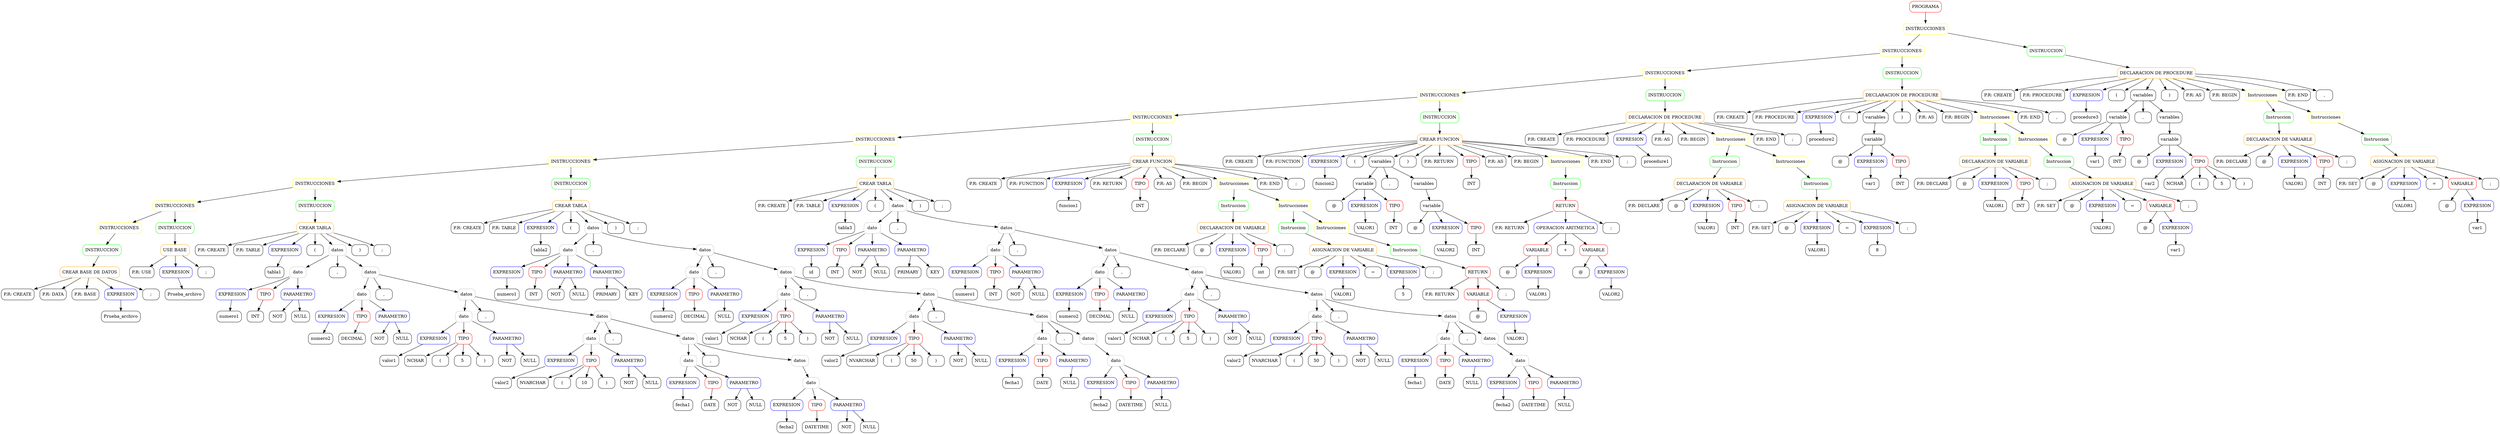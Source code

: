 digraph AST {
node [shape=box, style=rounded];
n472003816[label="PROGRAMA" color="red"];
n9490994216[label="INSTRUCCIONES" color="yellow"];
n1884111458[label="INSTRUCCIONES" color="yellow"];
n6741287266[label="INSTRUCCIONES" color="yellow"];
n9803706878[label="INSTRUCCIONES" color="yellow"];
n8720696045[label="INSTRUCCIONES" color="yellow"];
n3235164713[label="INSTRUCCIONES" color="yellow"];
n5487407265[label="INSTRUCCIONES" color="yellow"];
n6424564644[label="INSTRUCCIONES" color="yellow"];
n7182105789[label="INSTRUCCIONES" color="yellow"];
n9253237626[label="INSTRUCCIONES" color="yellow"];
n4396111686[label="INSTRUCCION" color="green"];
n9420139201[label="CREAR BASE DE DATOS" color="orange"];
n2575911824[label="P.R: CREATE" color="black"];
n9420139201 -> n2575911824; 
n1384346658[label="P.R: DATA" color="black"];
n9420139201 -> n1384346658; 
n3555793960[label="P.R: BASE" color="black"];
n9420139201 -> n3555793960; 
n9596141764[label="EXPRESION" color="blue"];
n3604226706[label="Prueba_archivo" color="black"];
n9596141764 -> n3604226706; 
n9420139201 -> n9596141764; 
n4230468935[label=";" color="black"];
n9420139201 -> n4230468935; 
n4396111686 -> n9420139201; 
n9253237626 -> n4396111686; 
n7182105789 -> n9253237626; 
n4111715795[label="INSTRUCCION" color="green"];
n1153963367[label="USE BASE" color="orange"];
n9371443181[label="P.R: USE" color="black"];
n1153963367 -> n9371443181; 
n8434534791[label="EXPRESION" color="blue"];
n1149176951[label="Prueba_archivo" color="black"];
n8434534791 -> n1149176951; 
n1153963367 -> n8434534791; 
n595312000[label=";" color="black"];
n1153963367 -> n595312000; 
n4111715795 -> n1153963367; 
n7182105789 -> n4111715795; 
n6424564644 -> n7182105789; 
n8751678745[label="INSTRUCCION" color="green"];
n6314880016[label="CREAR TABLA" color="orange"];
n6319931633[label="P.R: CREATE" color="black"];
n6314880016 -> n6319931633; 
n5583149365[label="P.R: TABLE" color="black"];
n6314880016 -> n5583149365; 
n2247430317[label="EXPRESION" color="blue"];
n76547845[label="tabla1" color="black"];
n2247430317 -> n76547845; 
n6314880016 -> n2247430317; 
n982518696[label="(" color="black"];
n6314880016 -> n982518696; 
n7614556374[label="datos" color="gray"];
n9391046755[label="dato" color="gray"];
n2415437911[label="EXPRESION" color="blue"];
n9881246426[label="numero1" color="black"];
n2415437911 -> n9881246426; 
n9391046755 -> n2415437911; 
n7993431584[label="TIPO" color="red"];
n4289672817[label="INT" color="black"];
n7993431584 -> n4289672817; 
n9391046755 -> n7993431584; 
n7681571308[label="PARAMETRO" color="blue"];
n4266600275[label="NOT" color="black"];
n7681571308 -> n4266600275; 
n5349306282[label="NULL" color="black"];
n7681571308 -> n5349306282; 
n9391046755 -> n7681571308; 
n7614556374 -> n9391046755; 
n8287764762[label="," color="black"];
n7614556374 -> n8287764762; 
n9806786624[label="datos" color="gray"];
n1274480473[label="dato" color="gray"];
n7162608259[label="EXPRESION" color="blue"];
n3485494755[label="numero2" color="black"];
n7162608259 -> n3485494755; 
n1274480473 -> n7162608259; 
n9322872308[label="TIPO" color="red"];
n2818843799[label="DECIMAL" color="black"];
n9322872308 -> n2818843799; 
n1274480473 -> n9322872308; 
n1628714651[label="PARAMETRO" color="blue"];
n5563725317[label="NOT" color="black"];
n1628714651 -> n5563725317; 
n6655142728[label="NULL" color="black"];
n1628714651 -> n6655142728; 
n1274480473 -> n1628714651; 
n9806786624 -> n1274480473; 
n7846519666[label="," color="black"];
n9806786624 -> n7846519666; 
n4279886763[label="datos" color="gray"];
n8984465571[label="dato" color="gray"];
n5100588663[label="EXPRESION" color="blue"];
n8453119963[label="valor1" color="black"];
n5100588663 -> n8453119963; 
n8984465571 -> n5100588663; 
n3452221098[label="TIPO" color="red"];
n8707518619[label="NCHAR" color="black"];
n3452221098 -> n8707518619; 
n6556639920[label="(" color="black"];
n3452221098 -> n6556639920; 
n4802201104[label="5" color="black"];
n3452221098 -> n4802201104; 
n8133905966[label=")" color="black"];
n3452221098 -> n8133905966; 
n8984465571 -> n3452221098; 
n609804712[label="PARAMETRO" color="blue"];
n4047267237[label="NOT" color="black"];
n609804712 -> n4047267237; 
n3042858788[label="NULL" color="black"];
n609804712 -> n3042858788; 
n8984465571 -> n609804712; 
n4279886763 -> n8984465571; 
n6634618808[label="," color="black"];
n4279886763 -> n6634618808; 
n5215416538[label="datos" color="gray"];
n5270749928[label="dato" color="gray"];
n7758073063[label="EXPRESION" color="blue"];
n371618016[label="valor2" color="black"];
n7758073063 -> n371618016; 
n5270749928 -> n7758073063; 
n8151237531[label="TIPO" color="red"];
n5452604631[label="NVARCHAR" color="black"];
n8151237531 -> n5452604631; 
n8072943742[label="(" color="black"];
n8151237531 -> n8072943742; 
n7468609531[label="10" color="black"];
n8151237531 -> n7468609531; 
n7231283357[label=")" color="black"];
n8151237531 -> n7231283357; 
n5270749928 -> n8151237531; 
n5942332004[label="PARAMETRO" color="blue"];
n9035776018[label="NOT" color="black"];
n5942332004 -> n9035776018; 
n9047858238[label="NULL" color="black"];
n5942332004 -> n9047858238; 
n5270749928 -> n5942332004; 
n5215416538 -> n5270749928; 
n3759270968[label="," color="black"];
n5215416538 -> n3759270968; 
n4376371572[label="datos" color="gray"];
n9477611458[label="dato" color="gray"];
n2540345471[label="EXPRESION" color="blue"];
n4771848491[label="fecha1" color="black"];
n2540345471 -> n4771848491; 
n9477611458 -> n2540345471; 
n9540377865[label="TIPO" color="red"];
n9954045162[label="DATE" color="black"];
n9540377865 -> n9954045162; 
n9477611458 -> n9540377865; 
n2490150277[label="PARAMETRO" color="blue"];
n7441964642[label="NOT" color="black"];
n2490150277 -> n7441964642; 
n5109211035[label="NULL" color="black"];
n2490150277 -> n5109211035; 
n9477611458 -> n2490150277; 
n4376371572 -> n9477611458; 
n9613334663[label="," color="black"];
n4376371572 -> n9613334663; 
n9072531436[label="datos" color="gray"];
n4974489534[label="dato" color="gray"];
n5066634430[label="EXPRESION" color="blue"];
n6628821258[label="fecha2" color="black"];
n5066634430 -> n6628821258; 
n4974489534 -> n5066634430; 
n1381184283[label="TIPO" color="red"];
n6265654089[label="DATETIME" color="black"];
n1381184283 -> n6265654089; 
n4974489534 -> n1381184283; 
n7756573265[label="PARAMETRO" color="blue"];
n4567125763[label="NOT" color="black"];
n7756573265 -> n4567125763; 
n5178914518[label="NULL" color="black"];
n7756573265 -> n5178914518; 
n4974489534 -> n7756573265; 
n9072531436 -> n4974489534; 
n4376371572 -> n9072531436; 
n5215416538 -> n4376371572; 
n4279886763 -> n5215416538; 
n9806786624 -> n4279886763; 
n7614556374 -> n9806786624; 
n6314880016 -> n7614556374; 
n469587105[label=")" color="black"];
n6314880016 -> n469587105; 
n6573433155[label=";" color="black"];
n6314880016 -> n6573433155; 
n8751678745 -> n6314880016; 
n6424564644 -> n8751678745; 
n5487407265 -> n6424564644; 
n9820575470[label="INSTRUCCION" color="green"];
n2452775874[label="CREAR TABLA" color="orange"];
n7440624236[label="P.R: CREATE" color="black"];
n2452775874 -> n7440624236; 
n2480679189[label="P.R: TABLE" color="black"];
n2452775874 -> n2480679189; 
n3340402828[label="EXPRESION" color="blue"];
n9784713950[label="tabla2" color="black"];
n3340402828 -> n9784713950; 
n2452775874 -> n3340402828; 
n6650035920[label="(" color="black"];
n2452775874 -> n6650035920; 
n6108185625[label="datos" color="gray"];
n7403940685[label="dato" color="gray"];
n8332891297[label="EXPRESION" color="blue"];
n2895532387[label="numero1" color="black"];
n8332891297 -> n2895532387; 
n7403940685 -> n8332891297; 
n6750809266[label="TIPO" color="red"];
n6924939991[label="INT" color="black"];
n6750809266 -> n6924939991; 
n7403940685 -> n6750809266; 
n3306653756[label="PARAMETRO" color="blue"];
n9154624844[label="NOT" color="black"];
n3306653756 -> n9154624844; 
n1639910540[label="NULL" color="black"];
n3306653756 -> n1639910540; 
n7403940685 -> n3306653756; 
n9245432711[label="PARAMETRO" color="blue"];
n5526697127[label="PRIMARY" color="black"];
n9245432711 -> n5526697127; 
n1539315605[label="KEY" color="black"];
n9245432711 -> n1539315605; 
n7403940685 -> n9245432711; 
n6108185625 -> n7403940685; 
n1642790447[label="," color="black"];
n6108185625 -> n1642790447; 
n4350014347[label="datos" color="gray"];
n2304752018[label="dato" color="gray"];
n8734290455[label="EXPRESION" color="blue"];
n2039035338[label="numero2" color="black"];
n8734290455 -> n2039035338; 
n2304752018 -> n8734290455; 
n9515172497[label="TIPO" color="red"];
n3141286987[label="DECIMAL" color="black"];
n9515172497 -> n3141286987; 
n2304752018 -> n9515172497; 
n9535332909[label="PARAMETRO" color="blue"];
n9601817219[label="NULL" color="black"];
n9535332909 -> n9601817219; 
n2304752018 -> n9535332909; 
n4350014347 -> n2304752018; 
n7113209930[label="," color="black"];
n4350014347 -> n7113209930; 
n2911606719[label="datos" color="gray"];
n3555772247[label="dato" color="gray"];
n7112492382[label="EXPRESION" color="blue"];
n5859261003[label="valor1" color="black"];
n7112492382 -> n5859261003; 
n3555772247 -> n7112492382; 
n3418069865[label="TIPO" color="red"];
n6004690268[label="NCHAR" color="black"];
n3418069865 -> n6004690268; 
n4389638984[label="(" color="black"];
n3418069865 -> n4389638984; 
n1601582795[label="5" color="black"];
n3418069865 -> n1601582795; 
n5279246784[label=")" color="black"];
n3418069865 -> n5279246784; 
n3555772247 -> n3418069865; 
n2378434438[label="PARAMETRO" color="blue"];
n5205379506[label="NOT" color="black"];
n2378434438 -> n5205379506; 
n4328279089[label="NULL" color="black"];
n2378434438 -> n4328279089; 
n3555772247 -> n2378434438; 
n2911606719 -> n3555772247; 
n4413191580[label="," color="black"];
n2911606719 -> n4413191580; 
n1961299111[label="datos" color="gray"];
n6036839923[label="dato" color="gray"];
n5328951021[label="EXPRESION" color="blue"];
n2584581372[label="valor2" color="black"];
n5328951021 -> n2584581372; 
n6036839923 -> n5328951021; 
n9195541681[label="TIPO" color="red"];
n5274901522[label="NVARCHAR" color="black"];
n9195541681 -> n5274901522; 
n8628467401[label="(" color="black"];
n9195541681 -> n8628467401; 
n4540310292[label="50" color="black"];
n9195541681 -> n4540310292; 
n5159781619[label=")" color="black"];
n9195541681 -> n5159781619; 
n6036839923 -> n9195541681; 
n5887198573[label="PARAMETRO" color="blue"];
n6482019196[label="NOT" color="black"];
n5887198573 -> n6482019196; 
n8771260745[label="NULL" color="black"];
n5887198573 -> n8771260745; 
n6036839923 -> n5887198573; 
n1961299111 -> n6036839923; 
n8286109313[label="," color="black"];
n1961299111 -> n8286109313; 
n9231741666[label="datos" color="gray"];
n4825120348[label="dato" color="gray"];
n8534908491[label="EXPRESION" color="blue"];
n385794656[label="fecha1" color="black"];
n8534908491 -> n385794656; 
n4825120348 -> n8534908491; 
n3948918487[label="TIPO" color="red"];
n7784542177[label="DATE" color="black"];
n3948918487 -> n7784542177; 
n4825120348 -> n3948918487; 
n1792162654[label="PARAMETRO" color="blue"];
n6496023459[label="NULL" color="black"];
n1792162654 -> n6496023459; 
n4825120348 -> n1792162654; 
n9231741666 -> n4825120348; 
n4806101438[label="," color="black"];
n9231741666 -> n4806101438; 
n8757887165[label="datos" color="gray"];
n5421664048[label="dato" color="gray"];
n6308216444[label="EXPRESION" color="blue"];
n4571656151[label="fecha2" color="black"];
n6308216444 -> n4571656151; 
n5421664048 -> n6308216444; 
n7533788109[label="TIPO" color="red"];
n827154649[label="DATETIME" color="black"];
n7533788109 -> n827154649; 
n5421664048 -> n7533788109; 
n7484449718[label="PARAMETRO" color="blue"];
n9166563598[label="NULL" color="black"];
n7484449718 -> n9166563598; 
n5421664048 -> n7484449718; 
n8757887165 -> n5421664048; 
n9231741666 -> n8757887165; 
n1961299111 -> n9231741666; 
n2911606719 -> n1961299111; 
n4350014347 -> n2911606719; 
n6108185625 -> n4350014347; 
n2452775874 -> n6108185625; 
n3364185923[label=")" color="black"];
n2452775874 -> n3364185923; 
n6512641752[label=";" color="black"];
n2452775874 -> n6512641752; 
n9820575470 -> n2452775874; 
n5487407265 -> n9820575470; 
n3235164713 -> n5487407265; 
n2920835611[label="INSTRUCCION" color="green"];
n4925200307[label="CREAR TABLA" color="orange"];
n7870805963[label="P.R: CREATE" color="black"];
n4925200307 -> n7870805963; 
n1787031548[label="P.R: TABLE" color="black"];
n4925200307 -> n1787031548; 
n189024565[label="EXPRESION" color="blue"];
n6408952774[label="tabla3" color="black"];
n189024565 -> n6408952774; 
n4925200307 -> n189024565; 
n5853598461[label="(" color="black"];
n4925200307 -> n5853598461; 
n4388564328[label="datos" color="gray"];
n3134963344[label="dato" color="gray"];
n520112424[label="EXPRESION" color="blue"];
n4765164592[label="id" color="black"];
n520112424 -> n4765164592; 
n3134963344 -> n520112424; 
n7349488348[label="TIPO" color="red"];
n7101163897[label="INT" color="black"];
n7349488348 -> n7101163897; 
n3134963344 -> n7349488348; 
n3107619132[label="PARAMETRO" color="blue"];
n5960225491[label="NOT" color="black"];
n3107619132 -> n5960225491; 
n5004795509[label="NULL" color="black"];
n3107619132 -> n5004795509; 
n3134963344 -> n3107619132; 
n1445699384[label="PARAMETRO" color="blue"];
n2986090942[label="PRIMARY" color="black"];
n1445699384 -> n2986090942; 
n7887561333[label="KEY" color="black"];
n1445699384 -> n7887561333; 
n3134963344 -> n1445699384; 
n4388564328 -> n3134963344; 
n676854[label="," color="black"];
n4388564328 -> n676854; 
n3339774843[label="datos" color="gray"];
n8228007309[label="dato" color="gray"];
n3034509857[label="EXPRESION" color="blue"];
n9557303960[label="numero1" color="black"];
n3034509857 -> n9557303960; 
n8228007309 -> n3034509857; 
n1725869771[label="TIPO" color="red"];
n5027478724[label="INT" color="black"];
n1725869771 -> n5027478724; 
n8228007309 -> n1725869771; 
n2001493476[label="PARAMETRO" color="blue"];
n2803445200[label="NOT" color="black"];
n2001493476 -> n2803445200; 
n8973376035[label="NULL" color="black"];
n2001493476 -> n8973376035; 
n8228007309 -> n2001493476; 
n3339774843 -> n8228007309; 
n62099032[label="," color="black"];
n3339774843 -> n62099032; 
n4411103627[label="datos" color="gray"];
n3797158614[label="dato" color="gray"];
n1987130958[label="EXPRESION" color="blue"];
n110963326[label="numero2" color="black"];
n1987130958 -> n110963326; 
n3797158614 -> n1987130958; 
n6853848810[label="TIPO" color="red"];
n240429248[label="DECIMAL" color="black"];
n6853848810 -> n240429248; 
n3797158614 -> n6853848810; 
n5220323516[label="PARAMETRO" color="blue"];
n4070341148[label="NULL" color="black"];
n5220323516 -> n4070341148; 
n3797158614 -> n5220323516; 
n4411103627 -> n3797158614; 
n4225688830[label="," color="black"];
n4411103627 -> n4225688830; 
n1445427474[label="datos" color="gray"];
n6913482523[label="dato" color="gray"];
n256428274[label="EXPRESION" color="blue"];
n6357449341[label="valor1" color="black"];
n256428274 -> n6357449341; 
n6913482523 -> n256428274; 
n5068921356[label="TIPO" color="red"];
n8999236371[label="NCHAR" color="black"];
n5068921356 -> n8999236371; 
n360200950[label="(" color="black"];
n5068921356 -> n360200950; 
n5794183792[label="5" color="black"];
n5068921356 -> n5794183792; 
n7373526163[label=")" color="black"];
n5068921356 -> n7373526163; 
n6913482523 -> n5068921356; 
n1980922057[label="PARAMETRO" color="blue"];
n2886844372[label="NOT" color="black"];
n1980922057 -> n2886844372; 
n7346457470[label="NULL" color="black"];
n1980922057 -> n7346457470; 
n6913482523 -> n1980922057; 
n1445427474 -> n6913482523; 
n5291122155[label="," color="black"];
n1445427474 -> n5291122155; 
n8389064541[label="datos" color="gray"];
n497248573[label="dato" color="gray"];
n4325445452[label="EXPRESION" color="blue"];
n1244418344[label="valor2" color="black"];
n4325445452 -> n1244418344; 
n497248573 -> n4325445452; 
n8875379880[label="TIPO" color="red"];
n9456327672[label="NVARCHAR" color="black"];
n8875379880 -> n9456327672; 
n2758298442[label="(" color="black"];
n8875379880 -> n2758298442; 
n9015756365[label="50" color="black"];
n8875379880 -> n9015756365; 
n4708987832[label=")" color="black"];
n8875379880 -> n4708987832; 
n497248573 -> n8875379880; 
n5835877759[label="PARAMETRO" color="blue"];
n4156498864[label="NOT" color="black"];
n5835877759 -> n4156498864; 
n2811463109[label="NULL" color="black"];
n5835877759 -> n2811463109; 
n497248573 -> n5835877759; 
n8389064541 -> n497248573; 
n7525626886[label="," color="black"];
n8389064541 -> n7525626886; 
n5613177781[label="datos" color="gray"];
n9220882893[label="dato" color="gray"];
n6470883112[label="EXPRESION" color="blue"];
n6862363954[label="fecha1" color="black"];
n6470883112 -> n6862363954; 
n9220882893 -> n6470883112; 
n468323410[label="TIPO" color="red"];
n9344706392[label="DATE" color="black"];
n468323410 -> n9344706392; 
n9220882893 -> n468323410; 
n5701690549[label="PARAMETRO" color="blue"];
n309234350[label="NULL" color="black"];
n5701690549 -> n309234350; 
n9220882893 -> n5701690549; 
n5613177781 -> n9220882893; 
n9364241530[label="," color="black"];
n5613177781 -> n9364241530; 
n8468735482[label="datos" color="gray"];
n1335293753[label="dato" color="gray"];
n4089237683[label="EXPRESION" color="blue"];
n2351990481[label="fecha2" color="black"];
n4089237683 -> n2351990481; 
n1335293753 -> n4089237683; 
n7502959376[label="TIPO" color="red"];
n7096058102[label="DATETIME" color="black"];
n7502959376 -> n7096058102; 
n1335293753 -> n7502959376; 
n3570233538[label="PARAMETRO" color="blue"];
n3721237082[label="NULL" color="black"];
n3570233538 -> n3721237082; 
n1335293753 -> n3570233538; 
n8468735482 -> n1335293753; 
n5613177781 -> n8468735482; 
n8389064541 -> n5613177781; 
n1445427474 -> n8389064541; 
n4411103627 -> n1445427474; 
n3339774843 -> n4411103627; 
n4388564328 -> n3339774843; 
n4925200307 -> n4388564328; 
n1234384029[label=")" color="black"];
n4925200307 -> n1234384029; 
n7050914077[label=";" color="black"];
n4925200307 -> n7050914077; 
n2920835611 -> n4925200307; 
n3235164713 -> n2920835611; 
n8720696045 -> n3235164713; 
n7948091905[label="INSTRUCCION" color="green"];
n9501342646[label="CREAR FUNCION" color="orange"];
n23991191[label="P.R: CREATE " color="black"];
n9501342646 -> n23991191; 
n5755322280[label="P.R: FUNCTION" color="black"];
n9501342646 -> n5755322280; 
n1884824056[label="EXPRESION" color="blue"];
n3801839575[label="funcion1" color="black"];
n1884824056 -> n3801839575; 
n9501342646 -> n1884824056; 
n1288466514[label="P.R: RETURN " color="black"];
n9501342646 -> n1288466514; 
n4473835348[label="TIPO" color="red"];
n4736868221[label="INT" color="black"];
n4473835348 -> n4736868221; 
n9501342646 -> n4473835348; 
n2135554965[label="P.R: AS" color="black"];
n9501342646 -> n2135554965; 
n4600449218[label="P.R: BEGIN " color="black"];
n9501342646 -> n4600449218; 
n9964864376[label="Instrucciones" color="yellow"];
n9367377564[label="Instruccion" color="green"];
n1215508720[label="DECLARACION DE VARIABLE" color="ORANGE"];
n6234216955[label="P.R: DECLARE" color="black"];
n1215508720 -> n6234216955; 
n7102240833[label="@" color="black"];
n1215508720 -> n7102240833; 
n6891462087[label="EXPRESION" color="blue"];
n4074742382[label="VALOR1" color="black"];
n6891462087 -> n4074742382; 
n1215508720 -> n6891462087; 
n2546634114[label="TIPO" color="red"];
n7837879339[label="int" color="black"];
n2546634114 -> n7837879339; 
n1215508720 -> n2546634114; 
n5057267470[label=";" color="black"];
n1215508720 -> n5057267470; 
n9367377564 -> n1215508720; 
n9964864376 -> n9367377564; 
n4303824280[label="Instrucciones" color="yellow"];
n4625278647[label="Instruccion" color="green"];
n7345763963[label="ASIGNACION DE VARIABLE" color="ORANGE"];
n2874383279[label="P.R: SET" color="black"];
n7345763963 -> n2874383279; 
n8866593383[label="@" color="black"];
n7345763963 -> n8866593383; 
n3102310080[label="EXPRESION" color="blue"];
n675141683[label="VALOR1" color="black"];
n3102310080 -> n675141683; 
n7345763963 -> n3102310080; 
n203914163[label="=" color="black"];
n7345763963 -> n203914163; 
n3247421203[label="EXPRESION" color="blue"];
n2639957921[label="5" color="black"];
n3247421203 -> n2639957921; 
n7345763963 -> n3247421203; 
n7470146424[label=";" color="black"];
n7345763963 -> n7470146424; 
n4625278647 -> n7345763963; 
n4303824280 -> n4625278647; 
n8771544427[label="Instrucciones" color="yellow"];
n8584083501[label="Instruccion" color="green"];
n2024383215[label="RETURN" color="RED"];
n7565718181[label="P.R: RETURN " color="black"];
n2024383215 -> n7565718181; 
n5177657221[label="VARIABLE" color="red"];
n7440492443[label="@" color="black"];
n5177657221 -> n7440492443; 
n2048775066[label="EXPRESION" color="blue"];
n8310643390[label="VALOR1" color="black"];
n2048775066 -> n8310643390; 
n5177657221 -> n2048775066; 
n2024383215 -> n5177657221; 
n6756778524[label=";" color="black"];
n2024383215 -> n6756778524; 
n8584083501 -> n2024383215; 
n8771544427 -> n8584083501; 
n4303824280 -> n8771544427; 
n9964864376 -> n4303824280; 
n9501342646 -> n9964864376; 
n5234277364[label="P.R: END" color="black"];
n9501342646 -> n5234277364; 
n1746208005[label=";" color="black"];
n9501342646 -> n1746208005; 
n7948091905 -> n9501342646; 
n8720696045 -> n7948091905; 
n9803706878 -> n8720696045; 
n5782433271[label="INSTRUCCION" color="green"];
n8710473525[label="CREAR FUNCION" color="orange"];
n4754012031[label="P.R: CREATE " color="black"];
n8710473525 -> n4754012031; 
n9707949526[label="P.R: FUNCTION" color="black"];
n8710473525 -> n9707949526; 
n3318350658[label="EXPRESION" color="blue"];
n467276396[label="funcion2" color="black"];
n3318350658 -> n467276396; 
n8710473525 -> n3318350658; 
n1785580833[label="(" color="black"];
n8710473525 -> n1785580833; 
n4973575105[label="variables" color="black"];
n8047473221[label="variable" color="black"];
n5256894026[label="@" color="black"];
n8047473221 -> n5256894026; 
n8250323352[label="EXPRESION" color="blue"];
n6220301398[label="VALOR1" color="black"];
n8250323352 -> n6220301398; 
n8047473221 -> n8250323352; 
n8775724891[label="TIPO" color="red"];
n5964749523[label="INT" color="black"];
n8775724891 -> n5964749523; 
n8047473221 -> n8775724891; 
n4973575105 -> n8047473221; 
n1831437939[label="," color="black"];
n4973575105 -> n1831437939; 
n1324738721[label="variables" color="black"];
n3442605717[label="variable" color="black"];
n2814147540[label="@" color="black"];
n3442605717 -> n2814147540; 
n9203482983[label="EXPRESION" color="blue"];
n7234159410[label="VALOR2" color="black"];
n9203482983 -> n7234159410; 
n3442605717 -> n9203482983; 
n7952419891[label="TIPO" color="red"];
n3150045089[label="INT" color="black"];
n7952419891 -> n3150045089; 
n3442605717 -> n7952419891; 
n1324738721 -> n3442605717; 
n4973575105 -> n1324738721; 
n8710473525 -> n4973575105; 
n5549849755[label=")" color="black"];
n8710473525 -> n5549849755; 
n2528192148[label="P.R: RETURN " color="black"];
n8710473525 -> n2528192148; 
n4356931601[label="TIPO" color="red"];
n8028895717[label="INT" color="black"];
n4356931601 -> n8028895717; 
n8710473525 -> n4356931601; 
n6995791832[label="P.R: AS" color="black"];
n8710473525 -> n6995791832; 
n2785552793[label="P.R: BEGIN " color="black"];
n8710473525 -> n2785552793; 
n46043534[label="Instrucciones" color="yellow"];
n1327195643[label="Instruccion" color="green"];
n5620161591[label="RETURN" color="RED"];
n6012568162[label="P.R: RETURN " color="black"];
n5620161591 -> n6012568162; 
n1681466159[label="OPERACION ARITMETICA" color="blue"];
n3657035354[label="VARIABLE" color="red"];
n2572393223[label="@" color="black"];
n3657035354 -> n2572393223; 
n1056198159[label="EXPRESION" color="blue"];
n3829938302[label="VALOR1" color="black"];
n1056198159 -> n3829938302; 
n3657035354 -> n1056198159; 
n1681466159 -> n3657035354; 
n4389599287[label="+" color="black"];
n1681466159 -> n4389599287; 
n1329579333[label="VARIABLE" color="red"];
n5231243132[label="@" color="black"];
n1329579333 -> n5231243132; 
n3421641201[label="EXPRESION" color="blue"];
n2199415661[label="VALOR2" color="black"];
n3421641201 -> n2199415661; 
n1329579333 -> n3421641201; 
n1681466159 -> n1329579333; 
n5620161591 -> n1681466159; 
n942582163[label=";" color="black"];
n5620161591 -> n942582163; 
n1327195643 -> n5620161591; 
n46043534 -> n1327195643; 
n8710473525 -> n46043534; 
n1418808605[label="P.R: END" color="black"];
n8710473525 -> n1418808605; 
n2094563288[label=";" color="black"];
n8710473525 -> n2094563288; 
n5782433271 -> n8710473525; 
n9803706878 -> n5782433271; 
n6741287266 -> n9803706878; 
n8461747294[label="INSTRUCCION" color="green"];
n2098385005[label="DECLARACION DE PROCEDURE" color="ORANGE"];
n4760201578[label="P.R: CREATE" color="black"];
n2098385005 -> n4760201578; 
n8338551715[label="P.R: PROCEDURE" color="black"];
n2098385005 -> n8338551715; 
n9230337578[label="EXPRESION" color="blue"];
n9382378939[label="procedure1" color="black"];
n9230337578 -> n9382378939; 
n2098385005 -> n9230337578; 
n6529297070[label="P.R: AS" color="black"];
n2098385005 -> n6529297070; 
n3540970011[label="P.R: BEGIN" color="black"];
n2098385005 -> n3540970011; 
n6599506168[label="Instrucciones" color="yellow"];
n9118423711[label="Instruccion" color="green"];
n4709136353[label="DECLARACION DE VARIABLE" color="ORANGE"];
n2373154717[label="P.R: DECLARE" color="black"];
n4709136353 -> n2373154717; 
n2862152952[label="@" color="black"];
n4709136353 -> n2862152952; 
n8850150444[label="EXPRESION" color="blue"];
n966142889[label="VALOR1" color="black"];
n8850150444 -> n966142889; 
n4709136353 -> n8850150444; 
n2075691574[label="TIPO" color="red"];
n7474346802[label="INT" color="black"];
n2075691574 -> n7474346802; 
n4709136353 -> n2075691574; 
n2399325000[label=";" color="black"];
n4709136353 -> n2399325000; 
n9118423711 -> n4709136353; 
n6599506168 -> n9118423711; 
n7526804269[label="Instrucciones" color="yellow"];
n335809465[label="Instruccion" color="green"];
n1957700543[label="ASIGNACION DE VARIABLE" color="ORANGE"];
n3611501144[label="P.R: SET" color="black"];
n1957700543 -> n3611501144; 
n1650282160[label="@" color="black"];
n1957700543 -> n1650282160; 
n3377197675[label="EXPRESION" color="blue"];
n9497610364[label="VALOR1" color="black"];
n3377197675 -> n9497610364; 
n1957700543 -> n3377197675; 
n7908992546[label="=" color="black"];
n1957700543 -> n7908992546; 
n996869334[label="EXPRESION" color="blue"];
n2529706404[label="8" color="black"];
n996869334 -> n2529706404; 
n1957700543 -> n996869334; 
n9976065936[label=";" color="black"];
n1957700543 -> n9976065936; 
n335809465 -> n1957700543; 
n7526804269 -> n335809465; 
n6599506168 -> n7526804269; 
n2098385005 -> n6599506168; 
n4836978898[label="P.R: END" color="black"];
n2098385005 -> n4836978898; 
n6830067636[label=";" color="black"];
n2098385005 -> n6830067636; 
n8461747294 -> n2098385005; 
n6741287266 -> n8461747294; 
n1884111458 -> n6741287266; 
n7493325057[label="INSTRUCCION" color="green"];
n8544782408[label="DECLARACION DE PROCEDURE" color="ORANGE"];
n6722370936[label="P.R: CREATE" color="black"];
n8544782408 -> n6722370936; 
n9785514045[label="P.R: PROCEDURE" color="black"];
n8544782408 -> n9785514045; 
n4908376132[label="EXPRESION" color="blue"];
n5766100723[label="procedure2" color="black"];
n4908376132 -> n5766100723; 
n8544782408 -> n4908376132; 
n9124928908[label="(" color="black"];
n8544782408 -> n9124928908; 
n7155411239[label="variables" color="black"];
n6721407073[label="variable" color="black"];
n19762032[label="@" color="black"];
n6721407073 -> n19762032; 
n5199701706[label="EXPRESION" color="blue"];
n8007862308[label="var1" color="black"];
n5199701706 -> n8007862308; 
n6721407073 -> n5199701706; 
n8980564463[label="TIPO" color="red"];
n529689047[label="INT" color="black"];
n8980564463 -> n529689047; 
n6721407073 -> n8980564463; 
n7155411239 -> n6721407073; 
n8544782408 -> n7155411239; 
n5310941548[label=")" color="black"];
n8544782408 -> n5310941548; 
n8299981487[label="P.R: AS" color="black"];
n8544782408 -> n8299981487; 
n5511444842[label="P.R: BEGIN" color="black"];
n8544782408 -> n5511444842; 
n8025101325[label="Instrucciones" color="yellow"];
n8196898949[label="Instruccion" color="green"];
n773261093[label="DECLARACION DE VARIABLE" color="ORANGE"];
n1608046251[label="P.R: DECLARE" color="black"];
n773261093 -> n1608046251; 
n4738687285[label="@" color="black"];
n773261093 -> n4738687285; 
n3186394617[label="EXPRESION" color="blue"];
n47232038[label="VALOR1" color="black"];
n3186394617 -> n47232038; 
n773261093 -> n3186394617; 
n7104738465[label="TIPO" color="red"];
n2339015394[label="INT" color="black"];
n7104738465 -> n2339015394; 
n773261093 -> n7104738465; 
n9843181852[label=";" color="black"];
n773261093 -> n9843181852; 
n8196898949 -> n773261093; 
n8025101325 -> n8196898949; 
n1831224795[label="Instrucciones" color="yellow"];
n2534196595[label="Instruccion" color="green"];
n1241314125[label="ASIGNACION DE VARIABLE" color="ORANGE"];
n6178459383[label="P.R: SET" color="black"];
n1241314125 -> n6178459383; 
n101411187[label="@" color="black"];
n1241314125 -> n101411187; 
n7854228612[label="EXPRESION" color="blue"];
n140462204[label="VALOR1" color="black"];
n7854228612 -> n140462204; 
n1241314125 -> n7854228612; 
n7183211229[label="=" color="black"];
n1241314125 -> n7183211229; 
n2826287597[label="VARIABLE" color="red"];
n5297354585[label="@" color="black"];
n2826287597 -> n5297354585; 
n6456195053[label="EXPRESION" color="blue"];
n748486780[label="var1" color="black"];
n6456195053 -> n748486780; 
n2826287597 -> n6456195053; 
n1241314125 -> n2826287597; 
n9821185[label=";" color="black"];
n1241314125 -> n9821185; 
n2534196595 -> n1241314125; 
n1831224795 -> n2534196595; 
n8025101325 -> n1831224795; 
n8544782408 -> n8025101325; 
n5517749861[label="P.R: END" color="black"];
n8544782408 -> n5517749861; 
n2008672811[label="," color="black"];
n8544782408 -> n2008672811; 
n7493325057 -> n8544782408; 
n1884111458 -> n7493325057; 
n9490994216 -> n1884111458; 
n6351644357[label="INSTRUCCION" color="green"];
n2038154689[label="DECLARACION DE PROCEDURE" color="ORANGE"];
n6459022106[label="P.R: CREATE" color="black"];
n2038154689 -> n6459022106; 
n4822597559[label="P.R: PROCEDURE" color="black"];
n2038154689 -> n4822597559; 
n1162233305[label="EXPRESION" color="blue"];
n8750331867[label="procedure3" color="black"];
n1162233305 -> n8750331867; 
n2038154689 -> n1162233305; 
n466356182[label="(" color="black"];
n2038154689 -> n466356182; 
n6275198097[label="variables" color="black"];
n9297471401[label="variable" color="black"];
n8318557108[label="@" color="black"];
n9297471401 -> n8318557108; 
n6294518798[label="EXPRESION" color="blue"];
n578434561[label="var1" color="black"];
n6294518798 -> n578434561; 
n9297471401 -> n6294518798; 
n4143425996[label="TIPO" color="red"];
n7423663429[label="INT" color="black"];
n4143425996 -> n7423663429; 
n9297471401 -> n4143425996; 
n6275198097 -> n9297471401; 
n3859129058[label="," color="black"];
n6275198097 -> n3859129058; 
n4006333375[label="variables" color="black"];
n5378775052[label="variable" color="black"];
n1379256936[label="@" color="black"];
n5378775052 -> n1379256936; 
n7190593498[label="EXPRESION" color="blue"];
n717908610[label="var2" color="black"];
n7190593498 -> n717908610; 
n5378775052 -> n7190593498; 
n9140376324[label="TIPO" color="red"];
n5992960530[label="NCHAR" color="black"];
n9140376324 -> n5992960530; 
n8730692823[label="(" color="black"];
n9140376324 -> n8730692823; 
n8772524587[label="5" color="black"];
n9140376324 -> n8772524587; 
n7173948974[label=")" color="black"];
n9140376324 -> n7173948974; 
n5378775052 -> n9140376324; 
n4006333375 -> n5378775052; 
n6275198097 -> n4006333375; 
n2038154689 -> n6275198097; 
n3345898702[label=")" color="black"];
n2038154689 -> n3345898702; 
n2488714858[label="P.R: AS" color="black"];
n2038154689 -> n2488714858; 
n1127704219[label="P.R: BEGIN" color="black"];
n2038154689 -> n1127704219; 
n1716903444[label="Instrucciones" color="yellow"];
n9357487057[label="Instruccion" color="green"];
n5095474149[label="DECLARACION DE VARIABLE" color="ORANGE"];
n3738640385[label="P.R: DECLARE" color="black"];
n5095474149 -> n3738640385; 
n7596906726[label="@" color="black"];
n5095474149 -> n7596906726; 
n1332893904[label="EXPRESION" color="blue"];
n3226704456[label="VALOR1" color="black"];
n1332893904 -> n3226704456; 
n5095474149 -> n1332893904; 
n2859876954[label="TIPO" color="red"];
n3589505921[label="INT" color="black"];
n2859876954 -> n3589505921; 
n5095474149 -> n2859876954; 
n1877920966[label=";" color="black"];
n5095474149 -> n1877920966; 
n9357487057 -> n5095474149; 
n1716903444 -> n9357487057; 
n5159760975[label="Instrucciones" color="yellow"];
n8845524936[label="Instruccion" color="green"];
n8308923299[label="ASIGNACION DE VARIABLE" color="ORANGE"];
n3581501649[label="P.R: SET" color="black"];
n8308923299 -> n3581501649; 
n2652083962[label="@" color="black"];
n8308923299 -> n2652083962; 
n6607536061[label="EXPRESION" color="blue"];
n8103491275[label="VALOR1" color="black"];
n6607536061 -> n8103491275; 
n8308923299 -> n6607536061; 
n5743514231[label="=" color="black"];
n8308923299 -> n5743514231; 
n8676895186[label="VARIABLE" color="red"];
n5163229623[label="@" color="black"];
n8676895186 -> n5163229623; 
n4315155492[label="EXPRESION" color="blue"];
n7514560579[label="var1" color="black"];
n4315155492 -> n7514560579; 
n8676895186 -> n4315155492; 
n8308923299 -> n8676895186; 
n443053617[label=";" color="black"];
n8308923299 -> n443053617; 
n8845524936 -> n8308923299; 
n5159760975 -> n8845524936; 
n1716903444 -> n5159760975; 
n2038154689 -> n1716903444; 
n4864551725[label="P.R: END" color="black"];
n2038154689 -> n4864551725; 
n9387344318[label="," color="black"];
n2038154689 -> n9387344318; 
n6351644357 -> n2038154689; 
n9490994216 -> n6351644357; 
n472003816 -> n9490994216; 
}
